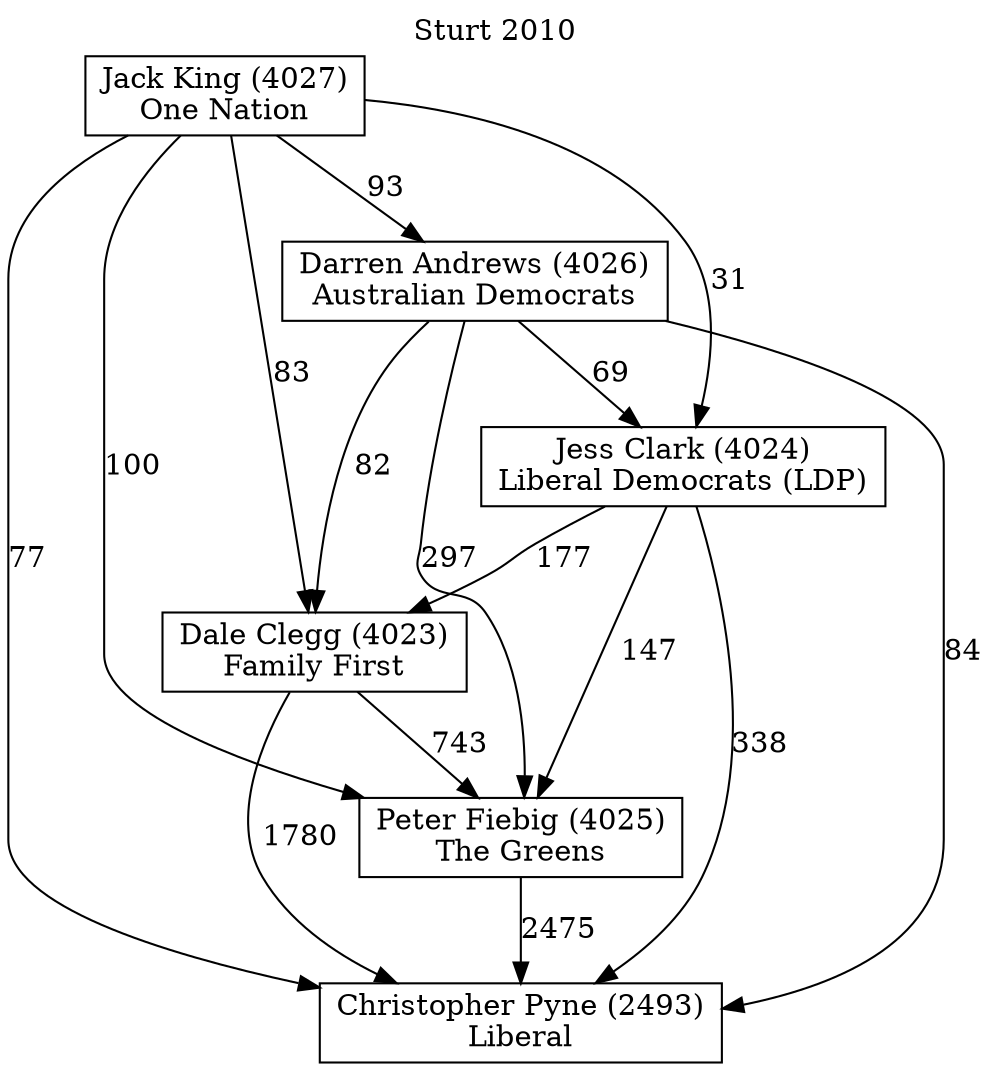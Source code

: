 // House preference flow
digraph "Christopher Pyne (2493)_Sturt_2010" {
	graph [label="Sturt 2010" labelloc=t mclimit=2]
	node [shape=box]
	"Christopher Pyne (2493)" [label="Christopher Pyne (2493)
Liberal"]
	"Peter Fiebig (4025)" [label="Peter Fiebig (4025)
The Greens"]
	"Dale Clegg (4023)" [label="Dale Clegg (4023)
Family First"]
	"Jess Clark (4024)" [label="Jess Clark (4024)
Liberal Democrats (LDP)"]
	"Darren Andrews (4026)" [label="Darren Andrews (4026)
Australian Democrats"]
	"Jack King (4027)" [label="Jack King (4027)
One Nation"]
	"Peter Fiebig (4025)" -> "Christopher Pyne (2493)" [label=2475]
	"Dale Clegg (4023)" -> "Peter Fiebig (4025)" [label=743]
	"Jess Clark (4024)" -> "Dale Clegg (4023)" [label=177]
	"Darren Andrews (4026)" -> "Jess Clark (4024)" [label=69]
	"Jack King (4027)" -> "Darren Andrews (4026)" [label=93]
	"Dale Clegg (4023)" -> "Christopher Pyne (2493)" [label=1780]
	"Jess Clark (4024)" -> "Christopher Pyne (2493)" [label=338]
	"Darren Andrews (4026)" -> "Christopher Pyne (2493)" [label=84]
	"Jack King (4027)" -> "Christopher Pyne (2493)" [label=77]
	"Jack King (4027)" -> "Jess Clark (4024)" [label=31]
	"Darren Andrews (4026)" -> "Dale Clegg (4023)" [label=82]
	"Jack King (4027)" -> "Dale Clegg (4023)" [label=83]
	"Jess Clark (4024)" -> "Peter Fiebig (4025)" [label=147]
	"Darren Andrews (4026)" -> "Peter Fiebig (4025)" [label=297]
	"Jack King (4027)" -> "Peter Fiebig (4025)" [label=100]
}
